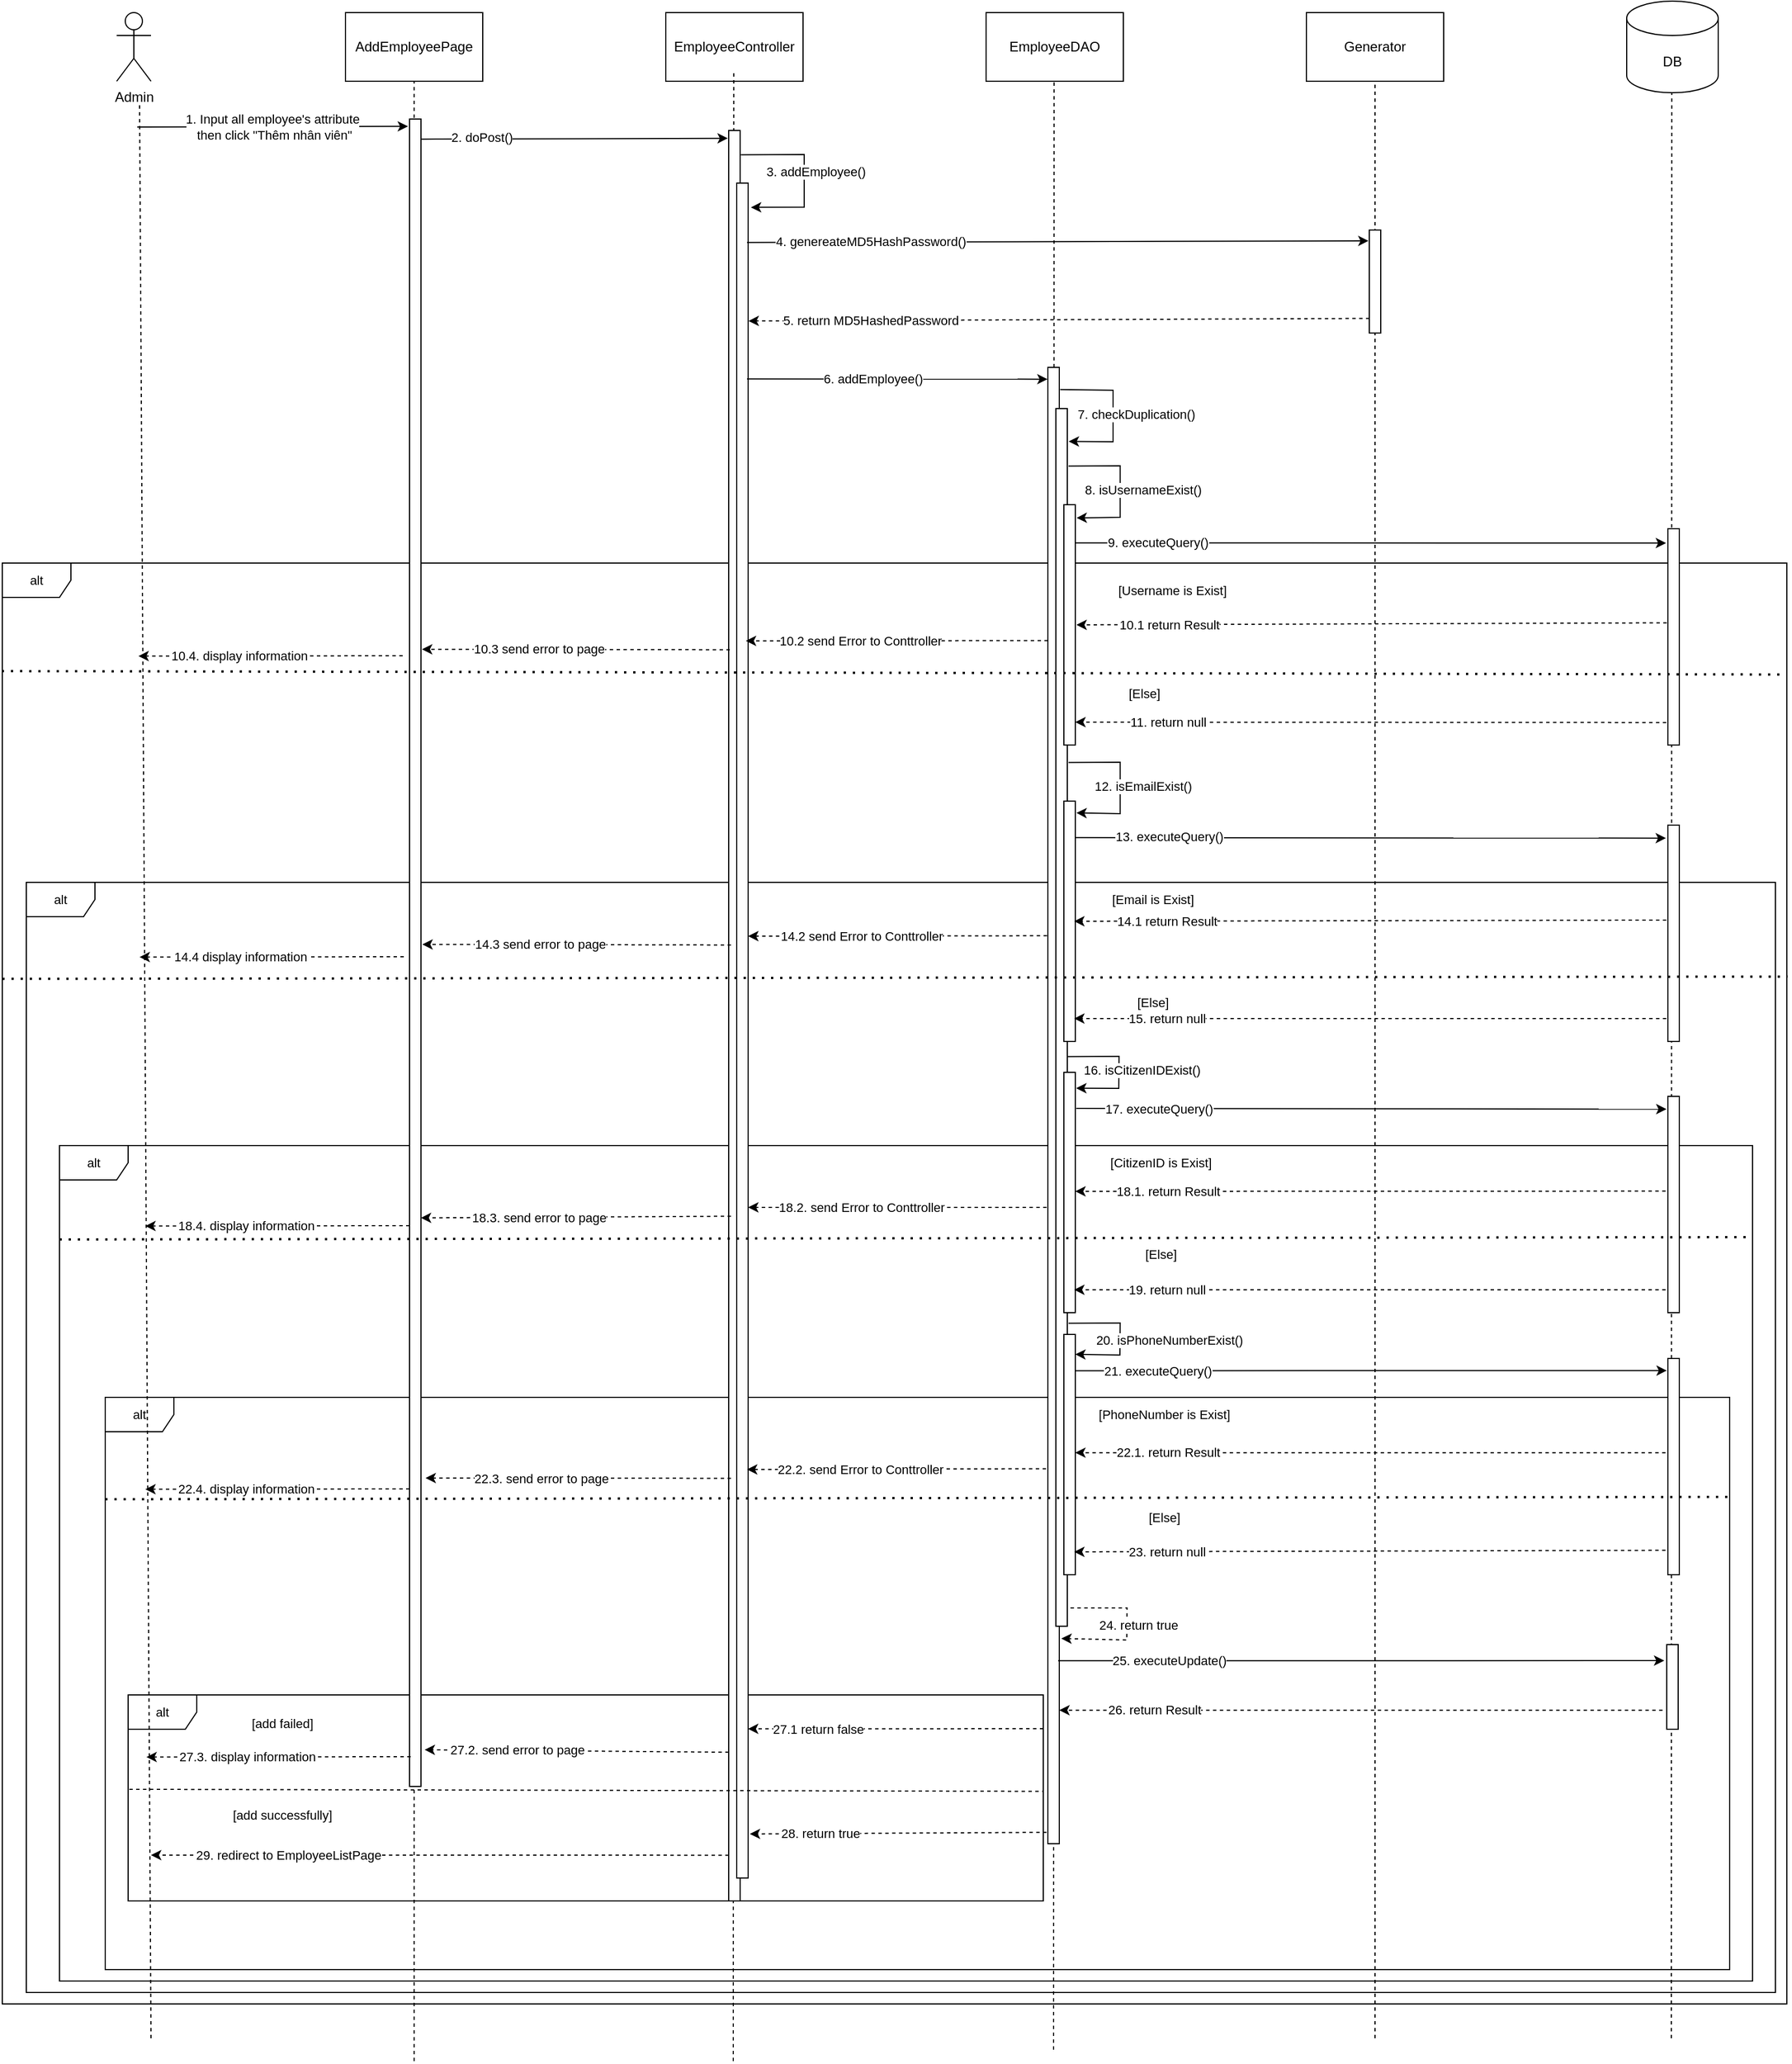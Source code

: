 <mxfile>
    <diagram id="w1D6k9wV9FKWsaJmlRSs" name="Page-1">
        <mxGraphModel dx="1146" dy="171" grid="1" gridSize="10" guides="1" tooltips="1" connect="1" arrows="1" fold="1" page="1" pageScale="1" pageWidth="850" pageHeight="1100" math="0" shadow="0">
            <root>
                <mxCell id="0"/>
                <mxCell id="1" parent="0"/>
                <mxCell id="111" value="alt" style="shape=umlFrame;whiteSpace=wrap;html=1;fontFamily=Helvetica;fontSize=11;" vertex="1" parent="1">
                    <mxGeometry x="50" y="1480" width="800" height="180" as="geometry"/>
                </mxCell>
                <mxCell id="44" value="alt" style="shape=umlFrame;whiteSpace=wrap;html=1;fontFamily=Helvetica;fontSize=11;" vertex="1" parent="1">
                    <mxGeometry x="-60" y="491" width="1560" height="1259" as="geometry"/>
                </mxCell>
                <mxCell id="68" value="alt" style="shape=umlFrame;whiteSpace=wrap;html=1;fontFamily=Helvetica;fontSize=11;" vertex="1" parent="1">
                    <mxGeometry x="-39" y="770" width="1529" height="970" as="geometry"/>
                </mxCell>
                <mxCell id="87" value="alt" style="shape=umlFrame;whiteSpace=wrap;html=1;fontFamily=Helvetica;fontSize=11;" vertex="1" parent="1">
                    <mxGeometry x="-10" y="1000" width="1480" height="730" as="geometry"/>
                </mxCell>
                <mxCell id="88" value="alt" style="shape=umlFrame;whiteSpace=wrap;html=1;fontFamily=Helvetica;fontSize=11;" vertex="1" parent="1">
                    <mxGeometry x="30" y="1220" width="1420" height="500" as="geometry"/>
                </mxCell>
                <mxCell id="2" value="Admin" style="shape=umlActor;verticalLabelPosition=bottom;verticalAlign=top;html=1;outlineConnect=0;" vertex="1" parent="1">
                    <mxGeometry x="40" y="10" width="30" height="60" as="geometry"/>
                </mxCell>
                <mxCell id="4" value="AddEmployeePage" style="rounded=0;whiteSpace=wrap;html=1;" vertex="1" parent="1">
                    <mxGeometry x="240" y="10" width="120" height="60" as="geometry"/>
                </mxCell>
                <mxCell id="5" value="EmployeeController" style="rounded=0;whiteSpace=wrap;html=1;" vertex="1" parent="1">
                    <mxGeometry x="520" y="10" width="120" height="60" as="geometry"/>
                </mxCell>
                <mxCell id="6" value="EmployeeDAO" style="rounded=0;whiteSpace=wrap;html=1;" vertex="1" parent="1">
                    <mxGeometry x="800" y="10" width="120" height="60" as="geometry"/>
                </mxCell>
                <mxCell id="8" value="DB" style="shape=cylinder3;whiteSpace=wrap;html=1;boundedLbl=1;backgroundOutline=1;size=15;" vertex="1" parent="1">
                    <mxGeometry x="1360" width="80" height="80" as="geometry"/>
                </mxCell>
                <mxCell id="10" value="" style="endArrow=none;dashed=1;html=1;" edge="1" parent="1">
                    <mxGeometry width="50" height="50" relative="1" as="geometry">
                        <mxPoint x="70" y="1780" as="sourcePoint"/>
                        <mxPoint x="60" y="90" as="targetPoint"/>
                    </mxGeometry>
                </mxCell>
                <mxCell id="11" value="" style="endArrow=none;dashed=1;html=1;" edge="1" parent="1">
                    <mxGeometry width="50" height="50" relative="1" as="geometry">
                        <mxPoint x="300" y="1800" as="sourcePoint"/>
                        <mxPoint x="300" y="70" as="targetPoint"/>
                    </mxGeometry>
                </mxCell>
                <mxCell id="12" value="" style="endArrow=none;dashed=1;html=1;" edge="1" parent="1">
                    <mxGeometry width="50" height="50" relative="1" as="geometry">
                        <mxPoint x="579" y="1800" as="sourcePoint"/>
                        <mxPoint x="579.41" y="60" as="targetPoint"/>
                    </mxGeometry>
                </mxCell>
                <mxCell id="13" value="" style="endArrow=none;dashed=1;html=1;" edge="1" parent="1">
                    <mxGeometry width="50" height="50" relative="1" as="geometry">
                        <mxPoint x="859" y="1790" as="sourcePoint"/>
                        <mxPoint x="859.41" y="70" as="targetPoint"/>
                    </mxGeometry>
                </mxCell>
                <mxCell id="14" value="" style="endArrow=none;dashed=1;html=1;entryX=0.5;entryY=1;entryDx=0;entryDy=0;" edge="1" parent="1" target="22">
                    <mxGeometry width="50" height="50" relative="1" as="geometry">
                        <mxPoint x="1140" y="1780" as="sourcePoint"/>
                        <mxPoint x="1159.41" y="80" as="targetPoint"/>
                    </mxGeometry>
                </mxCell>
                <mxCell id="15" value="1. Input all employee's attribute&lt;br&gt;&amp;nbsp;then click &quot;Thêm nhân viên&quot;" style="endArrow=classic;html=1;entryX=-0.034;entryY=0.107;entryDx=0;entryDy=0;entryPerimeter=0;" edge="1" parent="1">
                    <mxGeometry width="50" height="50" relative="1" as="geometry">
                        <mxPoint x="58" y="110" as="sourcePoint"/>
                        <mxPoint x="294.66" y="109.42" as="targetPoint"/>
                    </mxGeometry>
                </mxCell>
                <mxCell id="16" value="" style="rounded=0;whiteSpace=wrap;html=1;" vertex="1" parent="1">
                    <mxGeometry x="296" y="103" width="10" height="1457" as="geometry"/>
                </mxCell>
                <mxCell id="17" value="2. doPost()" style="endArrow=classic;html=1;entryX=0.022;entryY=0.114;entryDx=0;entryDy=0;entryPerimeter=0;" edge="1" parent="1">
                    <mxGeometry x="-0.605" y="1" width="50" height="50" relative="1" as="geometry">
                        <mxPoint x="306" y="120.58" as="sourcePoint"/>
                        <mxPoint x="574.22" y="119.84" as="targetPoint"/>
                        <mxPoint as="offset"/>
                    </mxGeometry>
                </mxCell>
                <mxCell id="18" value="" style="rounded=0;whiteSpace=wrap;html=1;" vertex="1" parent="1">
                    <mxGeometry x="575" y="113" width="10" height="1547" as="geometry"/>
                </mxCell>
                <mxCell id="20" value="" style="rounded=0;whiteSpace=wrap;html=1;" vertex="1" parent="1">
                    <mxGeometry x="582" y="159" width="10" height="1481" as="geometry"/>
                </mxCell>
                <mxCell id="21" value="3. addEmployee()" style="endArrow=classic;html=1;entryX=1.144;entryY=0.041;entryDx=0;entryDy=0;entryPerimeter=0;exitX=0.967;exitY=0.041;exitDx=0;exitDy=0;exitPerimeter=0;rounded=0;" edge="1" parent="1">
                    <mxGeometry x="-0.051" y="10" width="50" height="50" relative="1" as="geometry">
                        <mxPoint x="585.67" y="134.197" as="sourcePoint"/>
                        <mxPoint x="594.44" y="180.197" as="targetPoint"/>
                        <mxPoint as="offset"/>
                        <Array as="points">
                            <mxPoint x="641" y="134"/>
                            <mxPoint x="641" y="180"/>
                        </Array>
                    </mxGeometry>
                </mxCell>
                <mxCell id="22" value="Generator" style="rounded=0;whiteSpace=wrap;html=1;" vertex="1" parent="1">
                    <mxGeometry x="1080" y="10" width="120" height="60" as="geometry"/>
                </mxCell>
                <mxCell id="23" value="" style="endArrow=none;dashed=1;html=1;entryX=0.5;entryY=1;entryDx=0;entryDy=0;" edge="1" parent="1">
                    <mxGeometry width="50" height="50" relative="1" as="geometry">
                        <mxPoint x="1399" y="1780" as="sourcePoint"/>
                        <mxPoint x="1399.41" y="80" as="targetPoint"/>
                    </mxGeometry>
                </mxCell>
                <mxCell id="25" value="4. genereateMD5HashPassword()" style="endArrow=classic;html=1;exitX=0.903;exitY=0.035;exitDx=0;exitDy=0;exitPerimeter=0;entryX=0.03;entryY=0.105;entryDx=0;entryDy=0;entryPerimeter=0;" edge="1" parent="1">
                    <mxGeometry x="-0.605" y="1" width="50" height="50" relative="1" as="geometry">
                        <mxPoint x="591.03" y="210.835" as="sourcePoint"/>
                        <mxPoint x="1134.3" y="209.45" as="targetPoint"/>
                        <mxPoint as="offset"/>
                    </mxGeometry>
                </mxCell>
                <mxCell id="26" value="" style="rounded=0;whiteSpace=wrap;html=1;" vertex="1" parent="1">
                    <mxGeometry x="1135" y="200" width="10" height="90" as="geometry"/>
                </mxCell>
                <mxCell id="28" value="5. return MD5HashedPassword" style="endArrow=classic;html=1;exitX=0.112;exitY=0.858;exitDx=0;exitDy=0;exitPerimeter=0;entryX=1.237;entryY=0.233;entryDx=0;entryDy=0;entryPerimeter=0;dashed=1;" edge="1" parent="1">
                    <mxGeometry x="0.607" width="50" height="50" relative="1" as="geometry">
                        <mxPoint x="1135.12" y="277.22" as="sourcePoint"/>
                        <mxPoint x="592.37" y="279.461" as="targetPoint"/>
                        <mxPoint as="offset"/>
                    </mxGeometry>
                </mxCell>
                <mxCell id="29" value="6. addEmployee()" style="endArrow=classic;html=1;exitX=1.213;exitY=0.099;exitDx=0;exitDy=0;exitPerimeter=0;entryX=0.074;entryY=0.008;entryDx=0;entryDy=0;entryPerimeter=0;" edge="1" parent="1">
                    <mxGeometry x="-0.163" width="50" height="50" relative="1" as="geometry">
                        <mxPoint x="591.0" y="330.183" as="sourcePoint"/>
                        <mxPoint x="853.74" y="330.32" as="targetPoint"/>
                        <mxPoint as="offset"/>
                    </mxGeometry>
                </mxCell>
                <mxCell id="30" value="" style="rounded=0;whiteSpace=wrap;html=1;" vertex="1" parent="1">
                    <mxGeometry x="854" y="320" width="10" height="1290" as="geometry"/>
                </mxCell>
                <mxCell id="32" value="7. checkDuplication()" style="endArrow=classic;html=1;rounded=0;exitX=0.981;exitY=0.015;exitDx=0;exitDy=0;exitPerimeter=0;entryX=1.022;entryY=0.027;entryDx=0;entryDy=0;entryPerimeter=0;" edge="1" parent="1">
                    <mxGeometry x="0.034" y="20" width="50" height="50" relative="1" as="geometry">
                        <mxPoint x="864.81" y="339.35" as="sourcePoint"/>
                        <mxPoint x="872.22" y="384.728" as="targetPoint"/>
                        <mxPoint as="offset"/>
                        <Array as="points">
                            <mxPoint x="911" y="340"/>
                            <mxPoint x="911" y="385"/>
                        </Array>
                    </mxGeometry>
                </mxCell>
                <mxCell id="33" value="" style="rounded=0;whiteSpace=wrap;html=1;" vertex="1" parent="1">
                    <mxGeometry x="861" y="356" width="10" height="1064" as="geometry"/>
                </mxCell>
                <mxCell id="37" value="" style="rounded=0;whiteSpace=wrap;html=1;" vertex="1" parent="1">
                    <mxGeometry x="868" y="440" width="10" height="210" as="geometry"/>
                </mxCell>
                <mxCell id="39" value="&lt;span id=&quot;docs-internal-guid-80087bf0-7fff-47d4-c1c9-a729f8e884e3&quot;&gt;&lt;span style=&quot;background-color: transparent; font-variant-numeric: normal; font-variant-east-asian: normal; font-variant-alternates: normal; vertical-align: baseline;&quot;&gt;9. executeQuery()&lt;/span&gt;&lt;/span&gt;" style="endArrow=classic;html=1;exitX=0.956;exitY=0.154;exitDx=0;exitDy=0;exitPerimeter=0;entryX=-0.158;entryY=0.061;entryDx=0;entryDy=0;entryPerimeter=0;" edge="1" parent="1">
                    <mxGeometry x="-0.721" width="50" height="50" relative="1" as="geometry">
                        <mxPoint x="877.56" y="473.34" as="sourcePoint"/>
                        <mxPoint x="1394.42" y="473.529" as="targetPoint"/>
                        <mxPoint as="offset"/>
                    </mxGeometry>
                </mxCell>
                <mxCell id="40" value="" style="rounded=0;whiteSpace=wrap;html=1;" vertex="1" parent="1">
                    <mxGeometry x="1396" y="461" width="10" height="189" as="geometry"/>
                </mxCell>
                <mxCell id="41" value="&lt;span id=&quot;docs-internal-guid-80087bf0-7fff-47d4-c1c9-a729f8e884e3&quot;&gt;&lt;span style=&quot;background-color: transparent; font-variant-numeric: normal; font-variant-east-asian: normal; font-variant-alternates: normal; vertical-align: baseline;&quot;&gt;10.1 return Result&lt;/span&gt;&lt;/span&gt;" style="endArrow=classic;html=1;dashed=1;entryX=1;entryY=0.5;entryDx=0;entryDy=0;exitX=-0.104;exitY=0.435;exitDx=0;exitDy=0;exitPerimeter=0;" edge="1" parent="1">
                    <mxGeometry x="0.687" width="50" height="50" relative="1" as="geometry">
                        <mxPoint x="1394.96" y="543.215" as="sourcePoint"/>
                        <mxPoint x="879" y="545" as="targetPoint"/>
                        <mxPoint as="offset"/>
                    </mxGeometry>
                </mxCell>
                <mxCell id="42" value="8. isUsernameExist()" style="endArrow=classic;html=1;exitX=1.078;exitY=0.043;exitDx=0;exitDy=0;exitPerimeter=0;entryX=1.008;entryY=0.055;entryDx=0;entryDy=0;entryPerimeter=0;rounded=0;" edge="1" parent="1">
                    <mxGeometry x="0.034" y="20" width="50" height="50" relative="1" as="geometry">
                        <mxPoint x="872" y="406.21" as="sourcePoint"/>
                        <mxPoint x="879.08" y="451.55" as="targetPoint"/>
                        <mxPoint as="offset"/>
                        <Array as="points">
                            <mxPoint x="917.22" y="406"/>
                            <mxPoint x="917.22" y="451"/>
                        </Array>
                    </mxGeometry>
                </mxCell>
                <mxCell id="43" value="&lt;span id=&quot;docs-internal-guid-80087bf0-7fff-47d4-c1c9-a729f8e884e3&quot;&gt;&lt;span style=&quot;background-color: transparent; font-variant-numeric: normal; font-variant-east-asian: normal; font-variant-alternates: normal; vertical-align: baseline;&quot;&gt;11. return null&lt;/span&gt;&lt;/span&gt;" style="endArrow=classic;html=1;dashed=1;exitX=-0.141;exitY=0.896;exitDx=0;exitDy=0;exitPerimeter=0;" edge="1" parent="1" source="40">
                    <mxGeometry x="0.687" width="50" height="50" relative="1" as="geometry">
                        <mxPoint x="1390" y="630" as="sourcePoint"/>
                        <mxPoint x="878" y="630" as="targetPoint"/>
                        <mxPoint as="offset"/>
                    </mxGeometry>
                </mxCell>
                <mxCell id="45" value="[Username is Exist]" style="text;html=1;strokeColor=none;fillColor=none;align=center;verticalAlign=middle;whiteSpace=wrap;rounded=0;fontFamily=Helvetica;fontSize=11;" vertex="1" parent="1">
                    <mxGeometry x="878" y="500" width="170" height="30" as="geometry"/>
                </mxCell>
                <mxCell id="47" value="" style="endArrow=none;dashed=1;html=1;dashPattern=1 3;strokeWidth=2;rounded=0;fontFamily=Helvetica;fontSize=11;exitX=0.001;exitY=0.477;exitDx=0;exitDy=0;exitPerimeter=0;entryX=1;entryY=0.125;entryDx=0;entryDy=0;entryPerimeter=0;" edge="1" parent="1">
                    <mxGeometry width="50" height="50" relative="1" as="geometry">
                        <mxPoint x="-60.49" y="585.4" as="sourcePoint"/>
                        <mxPoint x="1499" y="588.375" as="targetPoint"/>
                    </mxGeometry>
                </mxCell>
                <mxCell id="48" value="[Else]" style="text;html=1;strokeColor=none;fillColor=none;align=center;verticalAlign=middle;whiteSpace=wrap;rounded=0;fontFamily=Helvetica;fontSize=11;" vertex="1" parent="1">
                    <mxGeometry x="917" y="590" width="43" height="30" as="geometry"/>
                </mxCell>
                <mxCell id="49" value="&lt;span id=&quot;docs-internal-guid-80087bf0-7fff-47d4-c1c9-a729f8e884e3&quot;&gt;&lt;span style=&quot;background-color: transparent; font-variant-numeric: normal; font-variant-east-asian: normal; font-variant-alternates: normal; vertical-align: baseline;&quot;&gt;10.2 send Error to Conttroller&lt;/span&gt;&lt;/span&gt;" style="endArrow=classic;html=1;dashed=1;" edge="1" parent="1">
                    <mxGeometry x="0.242" width="50" height="50" relative="1" as="geometry">
                        <mxPoint x="854.0" y="558.73" as="sourcePoint"/>
                        <mxPoint x="590" y="559" as="targetPoint"/>
                        <mxPoint as="offset"/>
                    </mxGeometry>
                </mxCell>
                <mxCell id="50" value="&lt;span id=&quot;docs-internal-guid-80087bf0-7fff-47d4-c1c9-a729f8e884e3&quot;&gt;&lt;span style=&quot;background-color: transparent; font-variant-numeric: normal; font-variant-east-asian: normal; font-variant-alternates: normal; vertical-align: baseline;&quot;&gt;10.3 send error to page&lt;/span&gt;&lt;/span&gt;&lt;span style=&quot;color: rgba(0, 0, 0, 0); font-family: monospace; font-size: 0px; text-align: start; background-color: rgb(251, 251, 251);&quot;&gt;%3CmxGraphModel%3E%3Croot%3E%3CmxCell%20id%3D%220%22%2F%3E%3CmxCell%20id%3D%221%22%20parent%3D%220%22%2F%3E%3CmxCell%20id%3D%222%22%20value%3D%22%26lt%3Bspan%20id%3D%26quot%3Bdocs-internal-guid-80087bf0-7fff-47d4-c1c9-a729f8e884e3%26quot%3B%26gt%3B%26lt%3Bspan%20style%3D%26quot%3Bbackground-color%3A%20transparent%3B%20font-variant-numeric%3A%20normal%3B%20font-variant-east-asian%3A%20normal%3B%20font-variant-alternates%3A%20normal%3B%20vertical-align%3A%20baseline%3B%26quot%3B%26gt%3Bsend%20Error%20to%20Conttroller%26lt%3B%2Fspan%26gt%3B%26lt%3B%2Fspan%26gt%3B%22%20style%3D%22endArrow%3Dclassic%3Bhtml%3D1%3Bdashed%3D1%3B%22%20edge%3D%221%22%20parent%3D%221%22%3E%3CmxGeometry%20x%3D%220.242%22%20width%3D%2250%22%20height%3D%2250%22%20relative%3D%221%22%20as%3D%22geometry%22%3E%3CmxPoint%20x%3D%22854.0%22%20y%3D%22558.73%22%20as%3D%22sourcePoint%22%2F%3E%3CmxPoint%20x%3D%22590%22%20y%3D%22559%22%20as%3D%22targetPoint%22%2F%3E%3CmxPoint%20as%3D%22offset%22%2F%3E%3C%2FmxGeometry%3E%3C%2FmxCell%3E%3C%2Froot%3E%3C%2FmxGraphModel%3E&lt;/span&gt;" style="endArrow=classic;html=1;dashed=1;entryX=0.989;entryY=0.318;entryDx=0;entryDy=0;entryPerimeter=0;" edge="1" parent="1">
                    <mxGeometry x="0.241" width="50" height="50" relative="1" as="geometry">
                        <mxPoint x="576.0" y="566.73" as="sourcePoint"/>
                        <mxPoint x="306.89" y="566.326" as="targetPoint"/>
                        <mxPoint as="offset"/>
                    </mxGeometry>
                </mxCell>
                <mxCell id="51" value="10.4. display information" style="endArrow=classic;html=1;dashed=1;" edge="1" parent="1">
                    <mxGeometry x="0.237" width="50" height="50" relative="1" as="geometry">
                        <mxPoint x="290" y="572" as="sourcePoint"/>
                        <mxPoint x="59" y="572.27" as="targetPoint"/>
                        <mxPoint as="offset"/>
                    </mxGeometry>
                </mxCell>
                <mxCell id="54" value="" style="rounded=0;whiteSpace=wrap;html=1;" vertex="1" parent="1">
                    <mxGeometry x="868" y="699" width="10" height="210" as="geometry"/>
                </mxCell>
                <mxCell id="55" value="&lt;span id=&quot;docs-internal-guid-80087bf0-7fff-47d4-c1c9-a729f8e884e3&quot;&gt;&lt;span style=&quot;background-color: transparent; font-variant-numeric: normal; font-variant-east-asian: normal; font-variant-alternates: normal; vertical-align: baseline;&quot;&gt;13. executeQuery()&lt;/span&gt;&lt;/span&gt;" style="endArrow=classic;html=1;exitX=1.047;exitY=0.152;exitDx=0;exitDy=0;exitPerimeter=0;entryX=-0.067;entryY=0.06;entryDx=0;entryDy=0;entryPerimeter=0;" edge="1" parent="1">
                    <mxGeometry x="-0.684" y="1" width="50" height="50" relative="1" as="geometry">
                        <mxPoint x="878.47" y="730.92" as="sourcePoint"/>
                        <mxPoint x="1394.33" y="731.34" as="targetPoint"/>
                        <mxPoint as="offset"/>
                    </mxGeometry>
                </mxCell>
                <mxCell id="56" value="" style="rounded=0;whiteSpace=wrap;html=1;" vertex="1" parent="1">
                    <mxGeometry x="1396" y="720" width="10" height="189" as="geometry"/>
                </mxCell>
                <mxCell id="57" value="&lt;span id=&quot;docs-internal-guid-80087bf0-7fff-47d4-c1c9-a729f8e884e3&quot;&gt;&lt;span style=&quot;background-color: transparent; font-variant-numeric: normal; font-variant-east-asian: normal; font-variant-alternates: normal; vertical-align: baseline;&quot;&gt;14.1 return Result&lt;/span&gt;&lt;/span&gt;" style="endArrow=classic;html=1;dashed=1;entryX=1;entryY=0.5;entryDx=0;entryDy=0;exitX=-0.037;exitY=0.439;exitDx=0;exitDy=0;exitPerimeter=0;" edge="1" parent="1">
                    <mxGeometry x="0.687" width="50" height="50" relative="1" as="geometry">
                        <mxPoint x="1394.63" y="802.971" as="sourcePoint"/>
                        <mxPoint x="877" y="804" as="targetPoint"/>
                        <mxPoint as="offset"/>
                    </mxGeometry>
                </mxCell>
                <mxCell id="58" value="12. isEmailExist()" style="endArrow=classic;html=1;exitX=1.078;exitY=0.043;exitDx=0;exitDy=0;exitPerimeter=0;entryX=0.993;entryY=0.049;entryDx=0;entryDy=0;entryPerimeter=0;rounded=0;" edge="1" parent="1">
                    <mxGeometry x="0.034" y="20" width="50" height="50" relative="1" as="geometry">
                        <mxPoint x="872" y="665.21" as="sourcePoint"/>
                        <mxPoint x="878.93" y="709.29" as="targetPoint"/>
                        <mxPoint as="offset"/>
                        <Array as="points">
                            <mxPoint x="917.22" y="665"/>
                            <mxPoint x="917.22" y="710"/>
                        </Array>
                    </mxGeometry>
                </mxCell>
                <mxCell id="59" value="&lt;span id=&quot;docs-internal-guid-80087bf0-7fff-47d4-c1c9-a729f8e884e3&quot;&gt;&lt;span style=&quot;background-color: transparent; font-variant-numeric: normal; font-variant-east-asian: normal; font-variant-alternates: normal; vertical-align: baseline;&quot;&gt;15. return null&lt;/span&gt;&lt;/span&gt;" style="endArrow=classic;html=1;dashed=1;exitX=-0.037;exitY=0.894;exitDx=0;exitDy=0;exitPerimeter=0;" edge="1" parent="1">
                    <mxGeometry x="0.687" width="50" height="50" relative="1" as="geometry">
                        <mxPoint x="1394.63" y="888.966" as="sourcePoint"/>
                        <mxPoint x="877" y="889" as="targetPoint"/>
                        <mxPoint as="offset"/>
                    </mxGeometry>
                </mxCell>
                <mxCell id="65" value="&lt;span id=&quot;docs-internal-guid-80087bf0-7fff-47d4-c1c9-a729f8e884e3&quot;&gt;&lt;span style=&quot;background-color: transparent; font-variant-numeric: normal; font-variant-east-asian: normal; font-variant-alternates: normal; vertical-align: baseline;&quot;&gt;14.2 send Error to Conttroller&lt;/span&gt;&lt;/span&gt;" style="endArrow=classic;html=1;dashed=1;exitX=-0.076;exitY=0.385;exitDx=0;exitDy=0;exitPerimeter=0;" edge="1" parent="1">
                    <mxGeometry x="0.242" width="50" height="50" relative="1" as="geometry">
                        <mxPoint x="853.24" y="816.65" as="sourcePoint"/>
                        <mxPoint x="592" y="817" as="targetPoint"/>
                        <mxPoint as="offset"/>
                    </mxGeometry>
                </mxCell>
                <mxCell id="66" value="&lt;span id=&quot;docs-internal-guid-80087bf0-7fff-47d4-c1c9-a729f8e884e3&quot;&gt;&lt;span style=&quot;background-color: transparent; font-variant-numeric: normal; font-variant-east-asian: normal; font-variant-alternates: normal; vertical-align: baseline;&quot;&gt;14.3 send error to page&lt;/span&gt;&lt;/span&gt;&lt;span style=&quot;color: rgba(0, 0, 0, 0); font-family: monospace; font-size: 0px; text-align: start; background-color: rgb(251, 251, 251);&quot;&gt;%3CmxGraphModel%3E%3Croot%3E%3CmxCell%20id%3D%220%22%2F%3E%3CmxCell%20id%3D%221%22%20parent%3D%220%22%2F%3E%3CmxCell%20id%3D%222%22%20value%3D%22%26lt%3Bspan%20id%3D%26quot%3Bdocs-internal-guid-80087bf0-7fff-47d4-c1c9-a729f8e884e3%26quot%3B%26gt%3B%26lt%3Bspan%20style%3D%26quot%3Bbackground-color%3A%20transparent%3B%20font-variant-numeric%3A%20normal%3B%20font-variant-east-asian%3A%20normal%3B%20font-variant-alternates%3A%20normal%3B%20vertical-align%3A%20baseline%3B%26quot%3B%26gt%3Bsend%20Error%20to%20Conttroller%26lt%3B%2Fspan%26gt%3B%26lt%3B%2Fspan%26gt%3B%22%20style%3D%22endArrow%3Dclassic%3Bhtml%3D1%3Bdashed%3D1%3B%22%20edge%3D%221%22%20parent%3D%221%22%3E%3CmxGeometry%20x%3D%220.242%22%20width%3D%2250%22%20height%3D%2250%22%20relative%3D%221%22%20as%3D%22geometry%22%3E%3CmxPoint%20x%3D%22854.0%22%20y%3D%22558.73%22%20as%3D%22sourcePoint%22%2F%3E%3CmxPoint%20x%3D%22590%22%20y%3D%22559%22%20as%3D%22targetPoint%22%2F%3E%3CmxPoint%20as%3D%22offset%22%2F%3E%3C%2FmxGeometry%3E%3C%2FmxCell%3E%3C%2Froot%3E%3C%2FmxGraphModel%3E&lt;/span&gt;" style="endArrow=classic;html=1;dashed=1;entryX=1.122;entryY=0.495;entryDx=0;entryDy=0;entryPerimeter=0;" edge="1" parent="1">
                    <mxGeometry x="0.241" width="50" height="50" relative="1" as="geometry">
                        <mxPoint x="577.0" y="824.73" as="sourcePoint"/>
                        <mxPoint x="307.22" y="824.215" as="targetPoint"/>
                        <mxPoint as="offset"/>
                    </mxGeometry>
                </mxCell>
                <mxCell id="70" value="" style="endArrow=none;dashed=1;html=1;dashPattern=1 3;strokeWidth=2;rounded=0;fontFamily=Helvetica;fontSize=11;exitX=0;exitY=0.306;exitDx=0;exitDy=0;exitPerimeter=0;entryX=1.007;entryY=0.169;entryDx=0;entryDy=0;entryPerimeter=0;" edge="1" parent="1">
                    <mxGeometry width="50" height="50" relative="1" as="geometry">
                        <mxPoint x="-60" y="854.314" as="sourcePoint"/>
                        <mxPoint x="1500.703" y="852.31" as="targetPoint"/>
                    </mxGeometry>
                </mxCell>
                <mxCell id="71" value="" style="rounded=0;whiteSpace=wrap;html=1;" vertex="1" parent="1">
                    <mxGeometry x="868" y="936" width="10" height="210" as="geometry"/>
                </mxCell>
                <mxCell id="72" value="&lt;span id=&quot;docs-internal-guid-80087bf0-7fff-47d4-c1c9-a729f8e884e3&quot;&gt;&lt;span style=&quot;background-color: transparent; font-variant-numeric: normal; font-variant-east-asian: normal; font-variant-alternates: normal; vertical-align: baseline;&quot;&gt;17. executeQuery()&lt;/span&gt;&lt;/span&gt;" style="endArrow=classic;html=1;exitX=1.083;exitY=0.15;exitDx=0;exitDy=0;exitPerimeter=0;entryX=-0.023;entryY=0.059;entryDx=0;entryDy=0;entryPerimeter=0;" edge="1" parent="1">
                    <mxGeometry x="-0.721" width="50" height="50" relative="1" as="geometry">
                        <mxPoint x="878.83" y="967.5" as="sourcePoint"/>
                        <mxPoint x="1394.77" y="968.151" as="targetPoint"/>
                        <mxPoint as="offset"/>
                    </mxGeometry>
                </mxCell>
                <mxCell id="73" value="" style="rounded=0;whiteSpace=wrap;html=1;" vertex="1" parent="1">
                    <mxGeometry x="1396" y="957" width="10" height="189" as="geometry"/>
                </mxCell>
                <mxCell id="74" value="&lt;span id=&quot;docs-internal-guid-80087bf0-7fff-47d4-c1c9-a729f8e884e3&quot;&gt;&lt;span style=&quot;background-color: transparent; font-variant-numeric: normal; font-variant-east-asian: normal; font-variant-alternates: normal; vertical-align: baseline;&quot;&gt;18.1. return Result&lt;/span&gt;&lt;/span&gt;" style="endArrow=classic;html=1;dashed=1;entryX=1;entryY=0.5;entryDx=0;entryDy=0;exitX=-0.1;exitY=0.438;exitDx=0;exitDy=0;exitPerimeter=0;" edge="1" parent="1">
                    <mxGeometry x="0.687" width="50" height="50" relative="1" as="geometry">
                        <mxPoint x="1394" y="1039.782" as="sourcePoint"/>
                        <mxPoint x="878" y="1040.0" as="targetPoint"/>
                        <mxPoint as="offset"/>
                    </mxGeometry>
                </mxCell>
                <mxCell id="75" value="&lt;span id=&quot;docs-internal-guid-80087bf0-7fff-47d4-c1c9-a729f8e884e3&quot;&gt;&lt;span style=&quot;background-color: transparent; font-variant-numeric: normal; font-variant-east-asian: normal; font-variant-alternates: normal; vertical-align: baseline;&quot;&gt;19. return null&lt;/span&gt;&lt;/span&gt;" style="endArrow=classic;html=1;dashed=1;exitX=-0.1;exitY=0.894;exitDx=0;exitDy=0;exitPerimeter=0;" edge="1" parent="1">
                    <mxGeometry x="0.687" width="50" height="50" relative="1" as="geometry">
                        <mxPoint x="1394" y="1125.966" as="sourcePoint"/>
                        <mxPoint x="877" y="1126" as="targetPoint"/>
                        <mxPoint as="offset"/>
                    </mxGeometry>
                </mxCell>
                <mxCell id="76" value="&lt;span id=&quot;docs-internal-guid-80087bf0-7fff-47d4-c1c9-a729f8e884e3&quot;&gt;&lt;span style=&quot;background-color: transparent; font-variant-numeric: normal; font-variant-east-asian: normal; font-variant-alternates: normal; vertical-align: baseline;&quot;&gt;18.2. send Error to Conttroller&lt;/span&gt;&lt;/span&gt;" style="endArrow=classic;html=1;dashed=1;exitX=-0.112;exitY=0.569;exitDx=0;exitDy=0;exitPerimeter=0;" edge="1" parent="1">
                    <mxGeometry x="0.242" width="50" height="50" relative="1" as="geometry">
                        <mxPoint x="852.88" y="1054.01" as="sourcePoint"/>
                        <mxPoint x="592" y="1054" as="targetPoint"/>
                        <mxPoint as="offset"/>
                    </mxGeometry>
                </mxCell>
                <mxCell id="77" value="&lt;span id=&quot;docs-internal-guid-80087bf0-7fff-47d4-c1c9-a729f8e884e3&quot;&gt;&lt;span style=&quot;background-color: transparent; font-variant-numeric: normal; font-variant-east-asian: normal; font-variant-alternates: normal; vertical-align: baseline;&quot;&gt;18.3. send error to page&lt;/span&gt;&lt;/span&gt;&lt;span style=&quot;color: rgba(0, 0, 0, 0); font-family: monospace; font-size: 0px; text-align: start; background-color: rgb(251, 251, 251);&quot;&gt;%3CmxGraphModel%3E%3Croot%3E%3CmxCell%20id%3D%220%22%2F%3E%3CmxCell%20id%3D%221%22%20parent%3D%220%22%2F%3E%3CmxCell%20id%3D%222%22%20value%3D%22%26lt%3Bspan%20id%3D%26quot%3Bdocs-internal-guid-80087bf0-7fff-47d4-c1c9-a729f8e884e3%26quot%3B%26gt%3B%26lt%3Bspan%20style%3D%26quot%3Bbackground-color%3A%20transparent%3B%20font-variant-numeric%3A%20normal%3B%20font-variant-east-asian%3A%20normal%3B%20font-variant-alternates%3A%20normal%3B%20vertical-align%3A%20baseline%3B%26quot%3B%26gt%3Bsend%20Error%20to%20Conttroller%26lt%3B%2Fspan%26gt%3B%26lt%3B%2Fspan%26gt%3B%22%20style%3D%22endArrow%3Dclassic%3Bhtml%3D1%3Bdashed%3D1%3B%22%20edge%3D%221%22%20parent%3D%221%22%3E%3CmxGeometry%20x%3D%220.242%22%20width%3D%2250%22%20height%3D%2250%22%20relative%3D%221%22%20as%3D%22geometry%22%3E%3CmxPoint%20x%3D%22854.0%22%20y%3D%22558.73%22%20as%3D%22sourcePoint%22%2F%3E%3CmxPoint%20x%3D%22590%22%20y%3D%22559%22%20as%3D%22targetPoint%22%2F%3E%3CmxPoint%20as%3D%22offset%22%2F%3E%3C%2FmxGeometry%3E%3C%2FmxCell%3E%3C%2Froot%3E%3C%2FmxGraphModel%3E&lt;/span&gt;" style="endArrow=classic;html=1;dashed=1;entryX=0.989;entryY=0.659;entryDx=0;entryDy=0;entryPerimeter=0;" edge="1" parent="1">
                    <mxGeometry x="0.242" width="50" height="50" relative="1" as="geometry">
                        <mxPoint x="577.0" y="1061.73" as="sourcePoint"/>
                        <mxPoint x="305.89" y="1063.163" as="targetPoint"/>
                        <mxPoint as="offset"/>
                    </mxGeometry>
                </mxCell>
                <mxCell id="79" value="" style="rounded=0;whiteSpace=wrap;html=1;" vertex="1" parent="1">
                    <mxGeometry x="868" y="1165" width="10" height="210" as="geometry"/>
                </mxCell>
                <mxCell id="80" value="&lt;span id=&quot;docs-internal-guid-80087bf0-7fff-47d4-c1c9-a729f8e884e3&quot;&gt;&lt;span style=&quot;background-color: transparent; font-variant-numeric: normal; font-variant-east-asian: normal; font-variant-alternates: normal; vertical-align: baseline;&quot;&gt;21. executeQuery()&lt;/span&gt;&lt;/span&gt;" style="endArrow=classic;html=1;exitX=0.975;exitY=0.151;exitDx=0;exitDy=0;exitPerimeter=0;entryX=0.004;entryY=0.056;entryDx=0;entryDy=0;entryPerimeter=0;" edge="1" parent="1">
                    <mxGeometry x="-0.721" width="50" height="50" relative="1" as="geometry">
                        <mxPoint x="877.75" y="1196.71" as="sourcePoint"/>
                        <mxPoint x="1395.04" y="1196.584" as="targetPoint"/>
                        <mxPoint as="offset"/>
                    </mxGeometry>
                </mxCell>
                <mxCell id="81" value="" style="rounded=0;whiteSpace=wrap;html=1;" vertex="1" parent="1">
                    <mxGeometry x="1396" y="1186" width="10" height="189" as="geometry"/>
                </mxCell>
                <mxCell id="82" value="&lt;span id=&quot;docs-internal-guid-80087bf0-7fff-47d4-c1c9-a729f8e884e3&quot;&gt;&lt;span style=&quot;background-color: transparent; font-variant-numeric: normal; font-variant-east-asian: normal; font-variant-alternates: normal; vertical-align: baseline;&quot;&gt;22.1. return Result&lt;/span&gt;&lt;/span&gt;" style="endArrow=classic;html=1;dashed=1;entryX=0.993;entryY=0.492;entryDx=0;entryDy=0;entryPerimeter=0;exitX=-0.107;exitY=0.436;exitDx=0;exitDy=0;exitPerimeter=0;" edge="1" parent="1">
                    <mxGeometry x="0.687" width="50" height="50" relative="1" as="geometry">
                        <mxPoint x="1393.93" y="1268.404" as="sourcePoint"/>
                        <mxPoint x="877.93" y="1268.32" as="targetPoint"/>
                        <mxPoint as="offset"/>
                    </mxGeometry>
                </mxCell>
                <mxCell id="83" value="&lt;span id=&quot;docs-internal-guid-80087bf0-7fff-47d4-c1c9-a729f8e884e3&quot;&gt;&lt;span style=&quot;background-color: transparent; font-variant-numeric: normal; font-variant-east-asian: normal; font-variant-alternates: normal; vertical-align: baseline;&quot;&gt;23. return null&lt;/span&gt;&lt;/span&gt;" style="endArrow=classic;html=1;dashed=1;exitX=-0.107;exitY=0.887;exitDx=0;exitDy=0;exitPerimeter=0;" edge="1" parent="1">
                    <mxGeometry x="0.687" width="50" height="50" relative="1" as="geometry">
                        <mxPoint x="1393.93" y="1353.643" as="sourcePoint"/>
                        <mxPoint x="877" y="1355" as="targetPoint"/>
                        <mxPoint as="offset"/>
                    </mxGeometry>
                </mxCell>
                <mxCell id="84" value="&lt;span id=&quot;docs-internal-guid-80087bf0-7fff-47d4-c1c9-a729f8e884e3&quot;&gt;&lt;span style=&quot;background-color: transparent; font-variant-numeric: normal; font-variant-east-asian: normal; font-variant-alternates: normal; vertical-align: baseline;&quot;&gt;22.2. send Error to Conttroller&lt;/span&gt;&lt;/span&gt;" style="endArrow=classic;html=1;dashed=1;exitX=-0.058;exitY=0.746;exitDx=0;exitDy=0;exitPerimeter=0;" edge="1" parent="1">
                    <mxGeometry x="0.242" width="50" height="50" relative="1" as="geometry">
                        <mxPoint x="852.42" y="1282.34" as="sourcePoint"/>
                        <mxPoint x="591" y="1283" as="targetPoint"/>
                        <mxPoint as="offset"/>
                    </mxGeometry>
                </mxCell>
                <mxCell id="85" value="&lt;span id=&quot;docs-internal-guid-80087bf0-7fff-47d4-c1c9-a729f8e884e3&quot;&gt;&lt;span style=&quot;background-color: transparent; font-variant-numeric: normal; font-variant-east-asian: normal; font-variant-alternates: normal; vertical-align: baseline;&quot;&gt;22.3. send error to page&lt;/span&gt;&lt;/span&gt;&lt;span style=&quot;color: rgba(0, 0, 0, 0); font-family: monospace; font-size: 0px; text-align: start; background-color: rgb(251, 251, 251);&quot;&gt;%3CmxGraphModel%3E%3Croot%3E%3CmxCell%20id%3D%220%22%2F%3E%3CmxCell%20id%3D%221%22%20parent%3D%220%22%2F%3E%3CmxCell%20id%3D%222%22%20value%3D%22%26lt%3Bspan%20id%3D%26quot%3Bdocs-internal-guid-80087bf0-7fff-47d4-c1c9-a729f8e884e3%26quot%3B%26gt%3B%26lt%3Bspan%20style%3D%26quot%3Bbackground-color%3A%20transparent%3B%20font-variant-numeric%3A%20normal%3B%20font-variant-east-asian%3A%20normal%3B%20font-variant-alternates%3A%20normal%3B%20vertical-align%3A%20baseline%3B%26quot%3B%26gt%3Bsend%20Error%20to%20Conttroller%26lt%3B%2Fspan%26gt%3B%26lt%3B%2Fspan%26gt%3B%22%20style%3D%22endArrow%3Dclassic%3Bhtml%3D1%3Bdashed%3D1%3B%22%20edge%3D%221%22%20parent%3D%221%22%3E%3CmxGeometry%20x%3D%220.242%22%20width%3D%2250%22%20height%3D%2250%22%20relative%3D%221%22%20as%3D%22geometry%22%3E%3CmxPoint%20x%3D%22854.0%22%20y%3D%22558.73%22%20as%3D%22sourcePoint%22%2F%3E%3CmxPoint%20x%3D%22590%22%20y%3D%22559%22%20as%3D%22targetPoint%22%2F%3E%3CmxPoint%20as%3D%22offset%22%2F%3E%3C%2FmxGeometry%3E%3C%2FmxCell%3E%3C%2Froot%3E%3C%2FmxGraphModel%3E&lt;/span&gt;" style="endArrow=classic;html=1;dashed=1;entryX=1.4;entryY=0.815;entryDx=0;entryDy=0;entryPerimeter=0;" edge="1" parent="1">
                    <mxGeometry x="0.242" width="50" height="50" relative="1" as="geometry">
                        <mxPoint x="577.0" y="1290.73" as="sourcePoint"/>
                        <mxPoint x="310" y="1290.455" as="targetPoint"/>
                        <mxPoint as="offset"/>
                    </mxGeometry>
                </mxCell>
                <mxCell id="89" value="16. isCitizenIDExist()" style="endArrow=classic;html=1;exitX=1.078;exitY=0.043;exitDx=0;exitDy=0;exitPerimeter=0;rounded=0;entryX=1.173;entryY=0.066;entryDx=0;entryDy=0;entryPerimeter=0;" edge="1" parent="1">
                    <mxGeometry x="0.034" y="20" width="50" height="50" relative="1" as="geometry">
                        <mxPoint x="871" y="922.21" as="sourcePoint"/>
                        <mxPoint x="878.73" y="949.86" as="targetPoint"/>
                        <mxPoint as="offset"/>
                        <Array as="points">
                            <mxPoint x="916.22" y="922"/>
                            <mxPoint x="916" y="950"/>
                        </Array>
                    </mxGeometry>
                </mxCell>
                <mxCell id="90" value="20. isPhoneNumberExist()" style="endArrow=classic;html=1;exitX=1.078;exitY=0.043;exitDx=0;exitDy=0;exitPerimeter=0;rounded=0;entryX=0.993;entryY=0.083;entryDx=0;entryDy=0;entryPerimeter=0;" edge="1" parent="1">
                    <mxGeometry x="0.067" y="43" width="50" height="50" relative="1" as="geometry">
                        <mxPoint x="872" y="1155.21" as="sourcePoint"/>
                        <mxPoint x="877.93" y="1182.43" as="targetPoint"/>
                        <mxPoint as="offset"/>
                        <Array as="points">
                            <mxPoint x="917.22" y="1155"/>
                            <mxPoint x="917" y="1183"/>
                        </Array>
                    </mxGeometry>
                </mxCell>
                <mxCell id="91" value="[Email is Exist]" style="text;html=1;strokeColor=none;fillColor=none;align=center;verticalAlign=middle;whiteSpace=wrap;rounded=0;fontFamily=Helvetica;fontSize=11;" vertex="1" parent="1">
                    <mxGeometry x="861" y="770" width="170" height="30" as="geometry"/>
                </mxCell>
                <mxCell id="92" value="[CitizenID is Exist]" style="text;html=1;strokeColor=none;fillColor=none;align=center;verticalAlign=middle;whiteSpace=wrap;rounded=0;fontFamily=Helvetica;fontSize=11;" vertex="1" parent="1">
                    <mxGeometry x="868" y="1000" width="170" height="30" as="geometry"/>
                </mxCell>
                <mxCell id="93" value="[PhoneNumber is Exist]" style="text;html=1;strokeColor=none;fillColor=none;align=center;verticalAlign=middle;whiteSpace=wrap;rounded=0;fontFamily=Helvetica;fontSize=11;" vertex="1" parent="1">
                    <mxGeometry x="871" y="1220" width="170" height="30" as="geometry"/>
                </mxCell>
                <mxCell id="94" value="" style="endArrow=none;dashed=1;html=1;dashPattern=1 3;strokeWidth=2;rounded=0;fontFamily=Helvetica;fontSize=11;exitX=0;exitY=0.306;exitDx=0;exitDy=0;exitPerimeter=0;" edge="1" parent="1">
                    <mxGeometry width="50" height="50" relative="1" as="geometry">
                        <mxPoint x="-10" y="1082.004" as="sourcePoint"/>
                        <mxPoint x="1470" y="1080" as="targetPoint"/>
                    </mxGeometry>
                </mxCell>
                <mxCell id="95" value="" style="endArrow=none;dashed=1;html=1;dashPattern=1 3;strokeWidth=2;rounded=0;fontFamily=Helvetica;fontSize=11;exitX=0;exitY=0.306;exitDx=0;exitDy=0;exitPerimeter=0;" edge="1" parent="1">
                    <mxGeometry width="50" height="50" relative="1" as="geometry">
                        <mxPoint x="30" y="1309.004" as="sourcePoint"/>
                        <mxPoint x="1450" y="1307" as="targetPoint"/>
                    </mxGeometry>
                </mxCell>
                <mxCell id="96" value="[Else]" style="text;html=1;strokeColor=none;fillColor=none;align=center;verticalAlign=middle;whiteSpace=wrap;rounded=0;fontFamily=Helvetica;fontSize=11;" vertex="1" parent="1">
                    <mxGeometry x="871" y="1310" width="170" height="30" as="geometry"/>
                </mxCell>
                <mxCell id="97" value="[Else]" style="text;html=1;strokeColor=none;fillColor=none;align=center;verticalAlign=middle;whiteSpace=wrap;rounded=0;fontFamily=Helvetica;fontSize=11;" vertex="1" parent="1">
                    <mxGeometry x="912" y="1080" width="82" height="30" as="geometry"/>
                </mxCell>
                <mxCell id="98" value="[Else]" style="text;html=1;strokeColor=none;fillColor=none;align=center;verticalAlign=middle;whiteSpace=wrap;rounded=0;fontFamily=Helvetica;fontSize=11;" vertex="1" parent="1">
                    <mxGeometry x="905" y="860" width="82" height="30" as="geometry"/>
                </mxCell>
                <mxCell id="99" value="24. return true" style="endArrow=classic;html=1;exitX=1.08;exitY=0.985;exitDx=0;exitDy=0;exitPerimeter=0;rounded=0;entryX=1.077;entryY=0.861;entryDx=0;entryDy=0;entryPerimeter=0;dashed=1;" edge="1" parent="1">
                    <mxGeometry x="-0.045" y="10" width="50" height="50" relative="1" as="geometry">
                        <mxPoint x="873.8" y="1404.04" as="sourcePoint"/>
                        <mxPoint x="865.77" y="1430.69" as="targetPoint"/>
                        <mxPoint as="offset"/>
                        <Array as="points">
                            <mxPoint x="923.22" y="1404"/>
                            <mxPoint x="923" y="1432"/>
                        </Array>
                    </mxGeometry>
                </mxCell>
                <mxCell id="100" value="&lt;span id=&quot;docs-internal-guid-80087bf0-7fff-47d4-c1c9-a729f8e884e3&quot;&gt;&lt;span style=&quot;background-color: transparent; font-variant-numeric: normal; font-variant-east-asian: normal; font-variant-alternates: normal; vertical-align: baseline;&quot;&gt;25. executeUpdate()&lt;/span&gt;&lt;/span&gt;" style="endArrow=classic;html=1;exitX=1.213;exitY=0.099;exitDx=0;exitDy=0;exitPerimeter=0;entryX=-0.114;entryY=0.123;entryDx=0;entryDy=0;entryPerimeter=0;" edge="1" parent="1">
                    <mxGeometry x="-0.633" width="50" height="50" relative="1" as="geometry">
                        <mxPoint x="863" y="1450.183" as="sourcePoint"/>
                        <mxPoint x="1392.86" y="1450.022" as="targetPoint"/>
                        <mxPoint as="offset"/>
                    </mxGeometry>
                </mxCell>
                <mxCell id="101" value="" style="rounded=0;whiteSpace=wrap;html=1;" vertex="1" parent="1">
                    <mxGeometry x="1395" y="1436" width="10" height="74" as="geometry"/>
                </mxCell>
                <mxCell id="102" value="&lt;span id=&quot;docs-internal-guid-80087bf0-7fff-47d4-c1c9-a729f8e884e3&quot;&gt;&lt;span style=&quot;background-color: transparent; font-variant-numeric: normal; font-variant-east-asian: normal; font-variant-alternates: normal; vertical-align: baseline;&quot;&gt;26. return Result&lt;/span&gt;&lt;/span&gt;" style="endArrow=classic;html=1;exitX=-0.167;exitY=0.33;exitDx=0;exitDy=0;entryX=1.2;entryY=0.757;entryDx=0;entryDy=0;exitPerimeter=0;entryPerimeter=0;dashed=1;" edge="1" parent="1">
                    <mxGeometry x="0.685" width="50" height="50" relative="1" as="geometry">
                        <mxPoint x="1391.33" y="1493.42" as="sourcePoint"/>
                        <mxPoint x="864" y="1493.35" as="targetPoint"/>
                        <mxPoint as="offset"/>
                    </mxGeometry>
                </mxCell>
                <mxCell id="103" value="27.1 return false" style="endArrow=classic;html=1;dashed=1;exitX=1;exitY=0.164;exitDx=0;exitDy=0;exitPerimeter=0;entryX=0.987;entryY=0.912;entryDx=0;entryDy=0;entryPerimeter=0;" edge="1" parent="1">
                    <mxGeometry x="0.527" width="50" height="50" relative="1" as="geometry">
                        <mxPoint x="850" y="1509.52" as="sourcePoint"/>
                        <mxPoint x="591.87" y="1509.672" as="targetPoint"/>
                        <mxPoint as="offset"/>
                    </mxGeometry>
                </mxCell>
                <mxCell id="104" value="28. return true" style="endArrow=classic;html=1;exitX=-0.167;exitY=0.33;exitDx=0;exitDy=0;exitPerimeter=0;dashed=1;entryX=1.147;entryY=0.974;entryDx=0;entryDy=0;entryPerimeter=0;" edge="1" parent="1">
                    <mxGeometry x="0.527" width="50" height="50" relative="1" as="geometry">
                        <mxPoint x="852.83" y="1600.07" as="sourcePoint"/>
                        <mxPoint x="593.47" y="1601.494" as="targetPoint"/>
                        <mxPoint as="offset"/>
                    </mxGeometry>
                </mxCell>
                <mxCell id="105" value="27.2. send error to page" style="endArrow=classic;html=1;exitX=-0.167;exitY=0.33;exitDx=0;exitDy=0;exitPerimeter=0;dashed=1;entryX=1.319;entryY=0.811;entryDx=0;entryDy=0;entryPerimeter=0;" edge="1" parent="1">
                    <mxGeometry x="0.392" y="-1" width="50" height="50" relative="1" as="geometry">
                        <mxPoint x="575" y="1530.07" as="sourcePoint"/>
                        <mxPoint x="309.19" y="1527.927" as="targetPoint"/>
                        <mxPoint as="offset"/>
                    </mxGeometry>
                </mxCell>
                <mxCell id="106" value="14.4 display information" style="endArrow=classic;html=1;dashed=1;" edge="1" parent="1">
                    <mxGeometry x="0.237" width="50" height="50" relative="1" as="geometry">
                        <mxPoint x="291" y="835" as="sourcePoint"/>
                        <mxPoint x="60.0" y="835.27" as="targetPoint"/>
                        <mxPoint as="offset"/>
                    </mxGeometry>
                </mxCell>
                <mxCell id="107" value="18.4. display information" style="endArrow=classic;html=1;dashed=1;" edge="1" parent="1">
                    <mxGeometry x="0.237" width="50" height="50" relative="1" as="geometry">
                        <mxPoint x="296" y="1070" as="sourcePoint"/>
                        <mxPoint x="65" y="1070.27" as="targetPoint"/>
                        <mxPoint as="offset"/>
                    </mxGeometry>
                </mxCell>
                <mxCell id="108" value="22.4. display information" style="endArrow=classic;html=1;dashed=1;" edge="1" parent="1">
                    <mxGeometry x="0.237" width="50" height="50" relative="1" as="geometry">
                        <mxPoint x="296" y="1300" as="sourcePoint"/>
                        <mxPoint x="65" y="1300.27" as="targetPoint"/>
                        <mxPoint as="offset"/>
                    </mxGeometry>
                </mxCell>
                <mxCell id="109" value="27.3. display information" style="endArrow=classic;html=1;dashed=1;" edge="1" parent="1">
                    <mxGeometry x="0.237" width="50" height="50" relative="1" as="geometry">
                        <mxPoint x="297" y="1534.0" as="sourcePoint"/>
                        <mxPoint x="66" y="1534.27" as="targetPoint"/>
                        <mxPoint as="offset"/>
                    </mxGeometry>
                </mxCell>
                <mxCell id="110" value="29. redirect to EmployeeListPage" style="endArrow=classic;html=1;exitX=-0.167;exitY=0.33;exitDx=0;exitDy=0;exitPerimeter=0;dashed=1;" edge="1" parent="1">
                    <mxGeometry x="0.527" width="50" height="50" relative="1" as="geometry">
                        <mxPoint x="575" y="1620.07" as="sourcePoint"/>
                        <mxPoint x="70" y="1620" as="targetPoint"/>
                        <mxPoint as="offset"/>
                    </mxGeometry>
                </mxCell>
                <mxCell id="112" value="[add failed]" style="text;html=1;strokeColor=none;fillColor=none;align=center;verticalAlign=middle;whiteSpace=wrap;rounded=0;fontFamily=Helvetica;fontSize=11;" vertex="1" parent="1">
                    <mxGeometry x="100" y="1490" width="170" height="30" as="geometry"/>
                </mxCell>
                <mxCell id="113" value="[add successfully]" style="text;html=1;strokeColor=none;fillColor=none;align=center;verticalAlign=middle;whiteSpace=wrap;rounded=0;fontFamily=Helvetica;fontSize=11;" vertex="1" parent="1">
                    <mxGeometry x="100" y="1570" width="170" height="30" as="geometry"/>
                </mxCell>
                <mxCell id="115" value="" style="endArrow=none;dashed=1;html=1;rounded=0;fontFamily=Helvetica;fontSize=11;entryX=0.999;entryY=0.407;entryDx=0;entryDy=0;entryPerimeter=0;exitX=0;exitY=0.397;exitDx=0;exitDy=0;exitPerimeter=0;" edge="1" parent="1">
                    <mxGeometry width="50" height="50" relative="1" as="geometry">
                        <mxPoint x="51" y="1562.46" as="sourcePoint"/>
                        <mxPoint x="850.2" y="1564.26" as="targetPoint"/>
                    </mxGeometry>
                </mxCell>
            </root>
        </mxGraphModel>
    </diagram>
</mxfile>